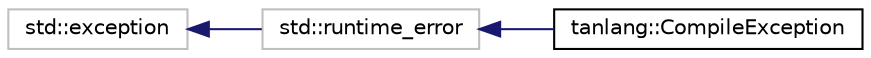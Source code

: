 digraph "Graphical Class Hierarchy"
{
 // LATEX_PDF_SIZE
  edge [fontname="Helvetica",fontsize="10",labelfontname="Helvetica",labelfontsize="10"];
  node [fontname="Helvetica",fontsize="10",shape=record];
  rankdir="LR";
  Node33 [label="std::exception",height=0.2,width=0.4,color="grey75", fillcolor="white", style="filled",tooltip=" "];
  Node33 -> Node34 [dir="back",color="midnightblue",fontsize="10",style="solid",fontname="Helvetica"];
  Node34 [label="std::runtime_error",height=0.2,width=0.4,color="grey75", fillcolor="white", style="filled",tooltip=" "];
  Node34 -> Node0 [dir="back",color="midnightblue",fontsize="10",style="solid",fontname="Helvetica"];
  Node0 [label="tanlang::CompileException",height=0.2,width=0.4,color="black", fillcolor="white", style="filled",URL="$classtanlang_1_1CompileException.html",tooltip=" "];
}
